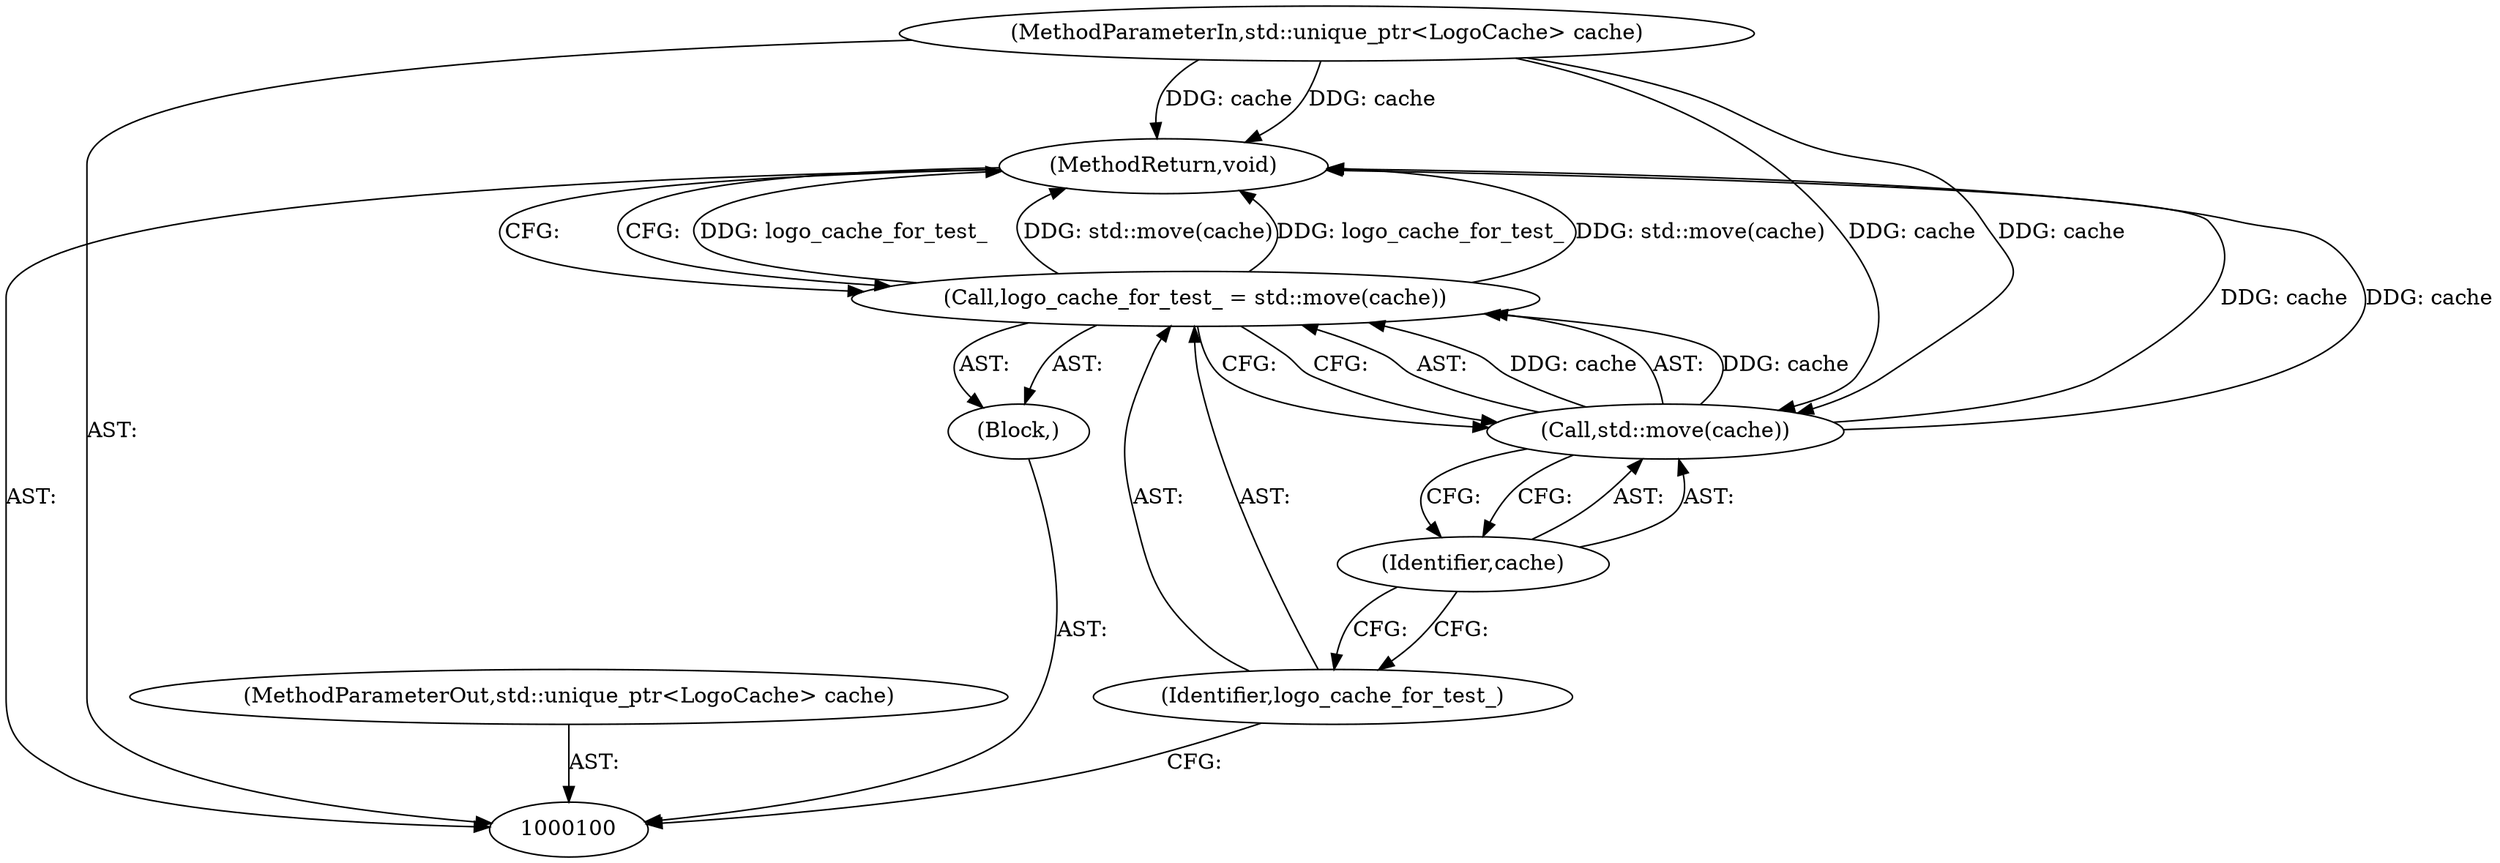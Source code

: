 digraph "1_Chrome_deaa07bec5d105ffc546d37eba3da4cba341fc03_9" {
"1000107" [label="(MethodReturn,void)"];
"1000101" [label="(MethodParameterIn,std::unique_ptr<LogoCache> cache)"];
"1000121" [label="(MethodParameterOut,std::unique_ptr<LogoCache> cache)"];
"1000102" [label="(Block,)"];
"1000103" [label="(Call,logo_cache_for_test_ = std::move(cache))"];
"1000104" [label="(Identifier,logo_cache_for_test_)"];
"1000105" [label="(Call,std::move(cache))"];
"1000106" [label="(Identifier,cache)"];
"1000107" -> "1000100"  [label="AST: "];
"1000107" -> "1000103"  [label="CFG: "];
"1000103" -> "1000107"  [label="DDG: logo_cache_for_test_"];
"1000103" -> "1000107"  [label="DDG: std::move(cache)"];
"1000101" -> "1000107"  [label="DDG: cache"];
"1000105" -> "1000107"  [label="DDG: cache"];
"1000101" -> "1000100"  [label="AST: "];
"1000101" -> "1000107"  [label="DDG: cache"];
"1000101" -> "1000105"  [label="DDG: cache"];
"1000121" -> "1000100"  [label="AST: "];
"1000102" -> "1000100"  [label="AST: "];
"1000103" -> "1000102"  [label="AST: "];
"1000103" -> "1000102"  [label="AST: "];
"1000103" -> "1000105"  [label="CFG: "];
"1000104" -> "1000103"  [label="AST: "];
"1000105" -> "1000103"  [label="AST: "];
"1000107" -> "1000103"  [label="CFG: "];
"1000103" -> "1000107"  [label="DDG: logo_cache_for_test_"];
"1000103" -> "1000107"  [label="DDG: std::move(cache)"];
"1000105" -> "1000103"  [label="DDG: cache"];
"1000104" -> "1000103"  [label="AST: "];
"1000104" -> "1000100"  [label="CFG: "];
"1000106" -> "1000104"  [label="CFG: "];
"1000105" -> "1000103"  [label="AST: "];
"1000105" -> "1000106"  [label="CFG: "];
"1000106" -> "1000105"  [label="AST: "];
"1000103" -> "1000105"  [label="CFG: "];
"1000105" -> "1000107"  [label="DDG: cache"];
"1000105" -> "1000103"  [label="DDG: cache"];
"1000101" -> "1000105"  [label="DDG: cache"];
"1000106" -> "1000105"  [label="AST: "];
"1000106" -> "1000104"  [label="CFG: "];
"1000105" -> "1000106"  [label="CFG: "];
}
